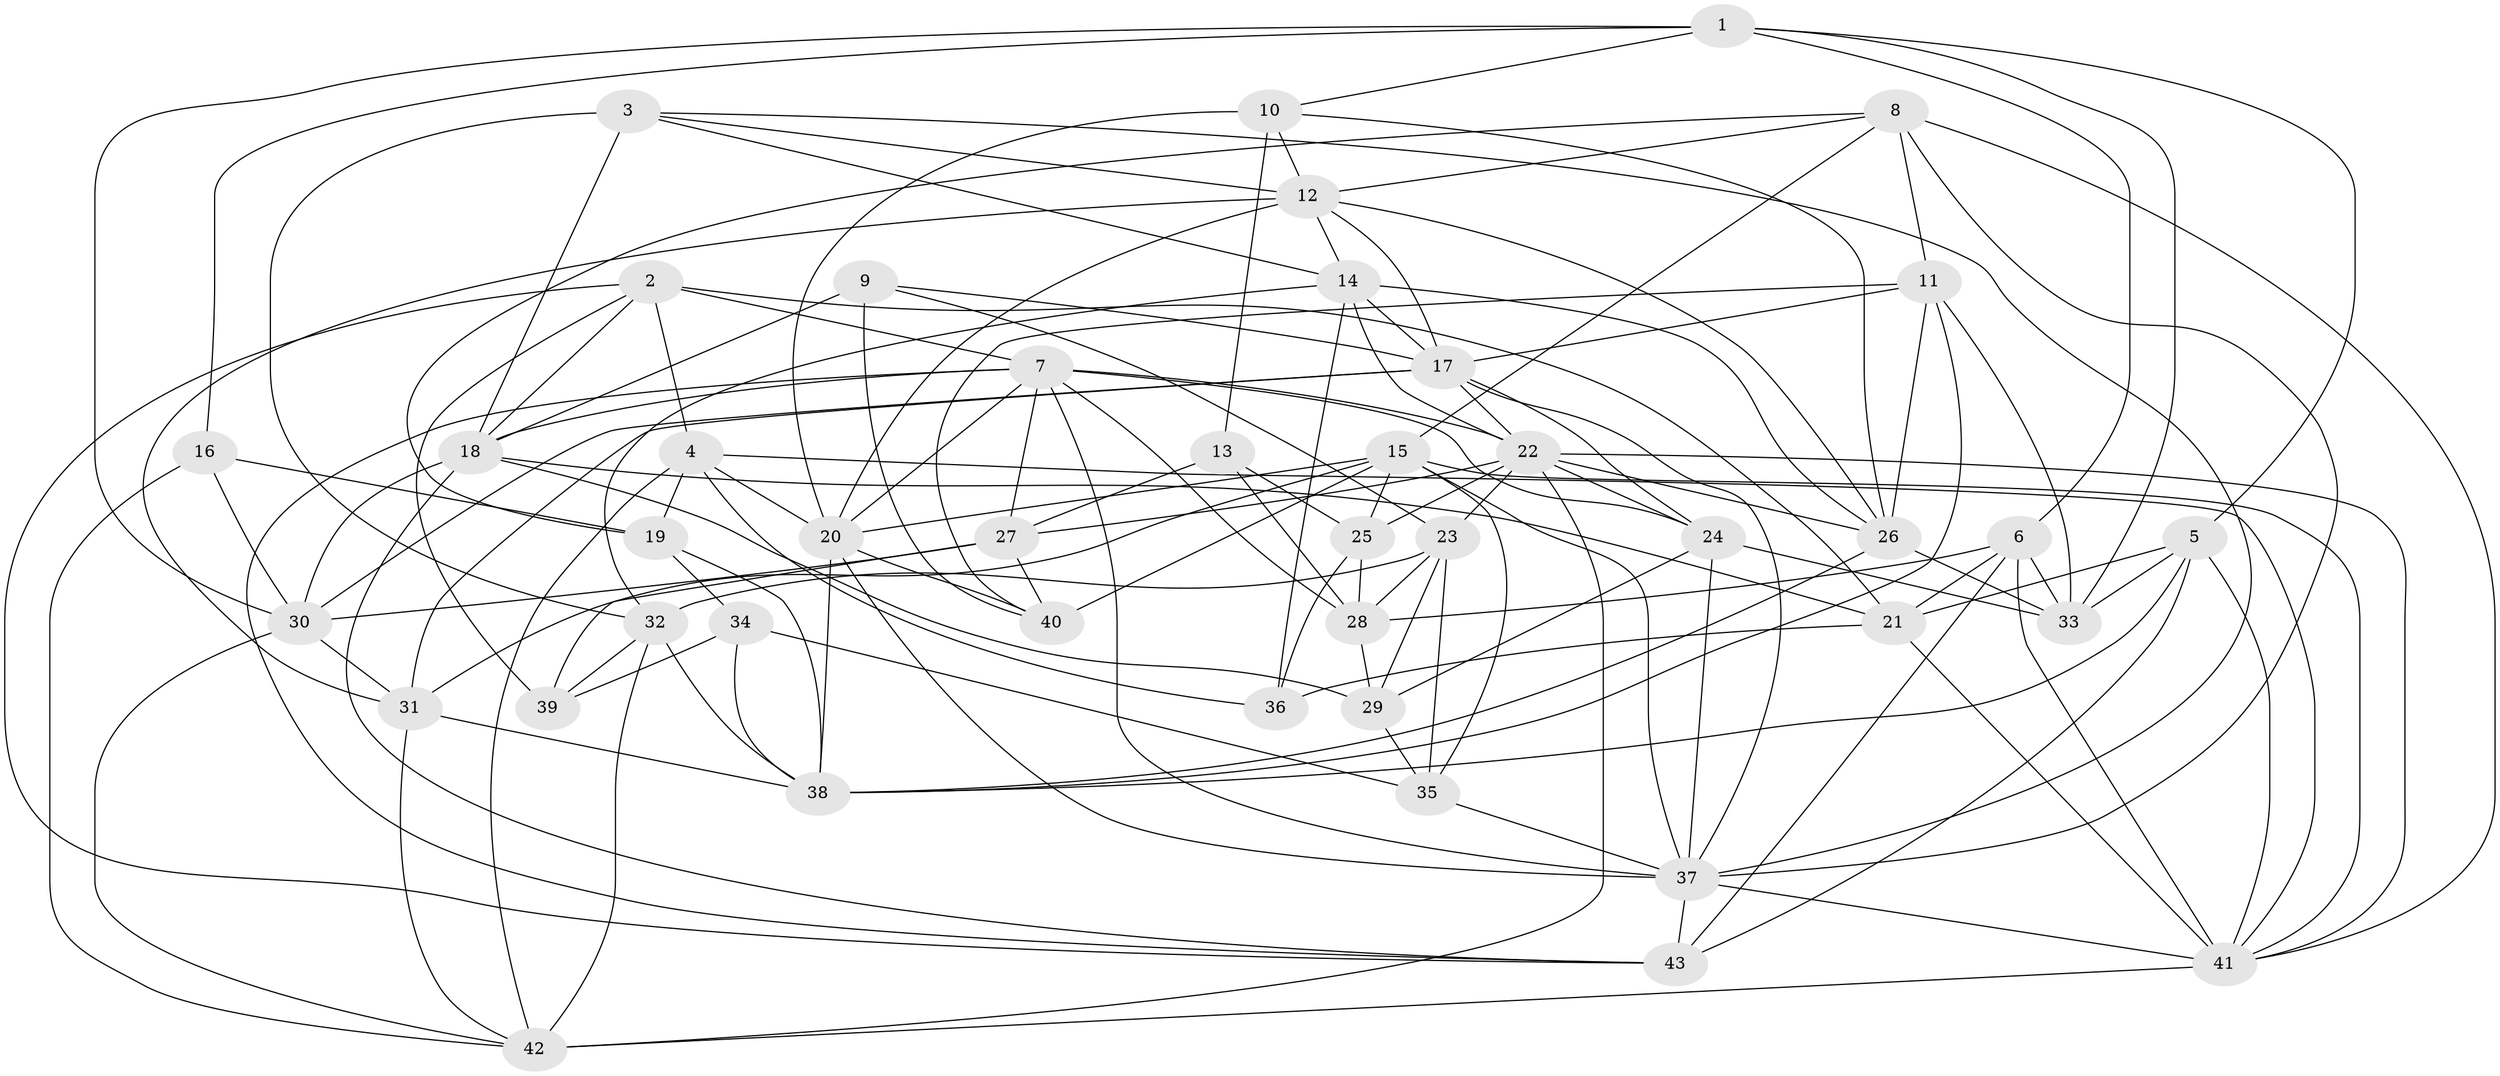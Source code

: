 // original degree distribution, {4: 1.0}
// Generated by graph-tools (version 1.1) at 2025/38/03/04/25 23:38:08]
// undirected, 43 vertices, 135 edges
graph export_dot {
  node [color=gray90,style=filled];
  1;
  2;
  3;
  4;
  5;
  6;
  7;
  8;
  9;
  10;
  11;
  12;
  13;
  14;
  15;
  16;
  17;
  18;
  19;
  20;
  21;
  22;
  23;
  24;
  25;
  26;
  27;
  28;
  29;
  30;
  31;
  32;
  33;
  34;
  35;
  36;
  37;
  38;
  39;
  40;
  41;
  42;
  43;
  1 -- 5 [weight=1.0];
  1 -- 6 [weight=1.0];
  1 -- 10 [weight=1.0];
  1 -- 16 [weight=1.0];
  1 -- 30 [weight=1.0];
  1 -- 33 [weight=1.0];
  2 -- 4 [weight=1.0];
  2 -- 7 [weight=1.0];
  2 -- 18 [weight=1.0];
  2 -- 21 [weight=1.0];
  2 -- 39 [weight=1.0];
  2 -- 43 [weight=1.0];
  3 -- 12 [weight=1.0];
  3 -- 14 [weight=1.0];
  3 -- 18 [weight=2.0];
  3 -- 32 [weight=1.0];
  3 -- 37 [weight=1.0];
  4 -- 19 [weight=1.0];
  4 -- 20 [weight=1.0];
  4 -- 36 [weight=1.0];
  4 -- 41 [weight=1.0];
  4 -- 42 [weight=1.0];
  5 -- 21 [weight=1.0];
  5 -- 33 [weight=1.0];
  5 -- 38 [weight=1.0];
  5 -- 41 [weight=1.0];
  5 -- 43 [weight=1.0];
  6 -- 21 [weight=1.0];
  6 -- 28 [weight=1.0];
  6 -- 33 [weight=1.0];
  6 -- 41 [weight=1.0];
  6 -- 43 [weight=1.0];
  7 -- 18 [weight=1.0];
  7 -- 20 [weight=2.0];
  7 -- 22 [weight=1.0];
  7 -- 24 [weight=1.0];
  7 -- 27 [weight=1.0];
  7 -- 28 [weight=1.0];
  7 -- 37 [weight=1.0];
  7 -- 43 [weight=1.0];
  8 -- 11 [weight=1.0];
  8 -- 12 [weight=1.0];
  8 -- 15 [weight=1.0];
  8 -- 19 [weight=1.0];
  8 -- 37 [weight=1.0];
  8 -- 41 [weight=1.0];
  9 -- 17 [weight=1.0];
  9 -- 18 [weight=1.0];
  9 -- 23 [weight=1.0];
  9 -- 40 [weight=1.0];
  10 -- 12 [weight=1.0];
  10 -- 13 [weight=2.0];
  10 -- 20 [weight=1.0];
  10 -- 26 [weight=1.0];
  11 -- 17 [weight=1.0];
  11 -- 26 [weight=1.0];
  11 -- 33 [weight=1.0];
  11 -- 38 [weight=1.0];
  11 -- 40 [weight=1.0];
  12 -- 14 [weight=1.0];
  12 -- 17 [weight=1.0];
  12 -- 20 [weight=1.0];
  12 -- 26 [weight=1.0];
  12 -- 31 [weight=1.0];
  13 -- 25 [weight=2.0];
  13 -- 27 [weight=1.0];
  13 -- 28 [weight=1.0];
  14 -- 17 [weight=1.0];
  14 -- 22 [weight=1.0];
  14 -- 26 [weight=2.0];
  14 -- 32 [weight=1.0];
  14 -- 36 [weight=1.0];
  15 -- 20 [weight=1.0];
  15 -- 25 [weight=1.0];
  15 -- 31 [weight=1.0];
  15 -- 35 [weight=1.0];
  15 -- 37 [weight=1.0];
  15 -- 40 [weight=1.0];
  15 -- 41 [weight=1.0];
  16 -- 19 [weight=1.0];
  16 -- 30 [weight=1.0];
  16 -- 42 [weight=1.0];
  17 -- 22 [weight=1.0];
  17 -- 24 [weight=1.0];
  17 -- 30 [weight=2.0];
  17 -- 31 [weight=1.0];
  17 -- 37 [weight=1.0];
  18 -- 21 [weight=1.0];
  18 -- 29 [weight=2.0];
  18 -- 30 [weight=1.0];
  18 -- 43 [weight=1.0];
  19 -- 34 [weight=2.0];
  19 -- 38 [weight=1.0];
  20 -- 37 [weight=1.0];
  20 -- 38 [weight=1.0];
  20 -- 40 [weight=2.0];
  21 -- 36 [weight=1.0];
  21 -- 41 [weight=1.0];
  22 -- 23 [weight=1.0];
  22 -- 24 [weight=1.0];
  22 -- 25 [weight=1.0];
  22 -- 26 [weight=1.0];
  22 -- 27 [weight=1.0];
  22 -- 41 [weight=1.0];
  22 -- 42 [weight=1.0];
  23 -- 28 [weight=1.0];
  23 -- 29 [weight=1.0];
  23 -- 32 [weight=1.0];
  23 -- 35 [weight=1.0];
  24 -- 29 [weight=1.0];
  24 -- 33 [weight=1.0];
  24 -- 37 [weight=1.0];
  25 -- 28 [weight=1.0];
  25 -- 36 [weight=1.0];
  26 -- 33 [weight=1.0];
  26 -- 38 [weight=1.0];
  27 -- 30 [weight=1.0];
  27 -- 39 [weight=1.0];
  27 -- 40 [weight=1.0];
  28 -- 29 [weight=1.0];
  29 -- 35 [weight=1.0];
  30 -- 31 [weight=1.0];
  30 -- 42 [weight=1.0];
  31 -- 38 [weight=1.0];
  31 -- 42 [weight=1.0];
  32 -- 38 [weight=1.0];
  32 -- 39 [weight=1.0];
  32 -- 42 [weight=1.0];
  34 -- 35 [weight=2.0];
  34 -- 38 [weight=1.0];
  34 -- 39 [weight=1.0];
  35 -- 37 [weight=1.0];
  37 -- 41 [weight=1.0];
  37 -- 43 [weight=1.0];
  41 -- 42 [weight=2.0];
}
